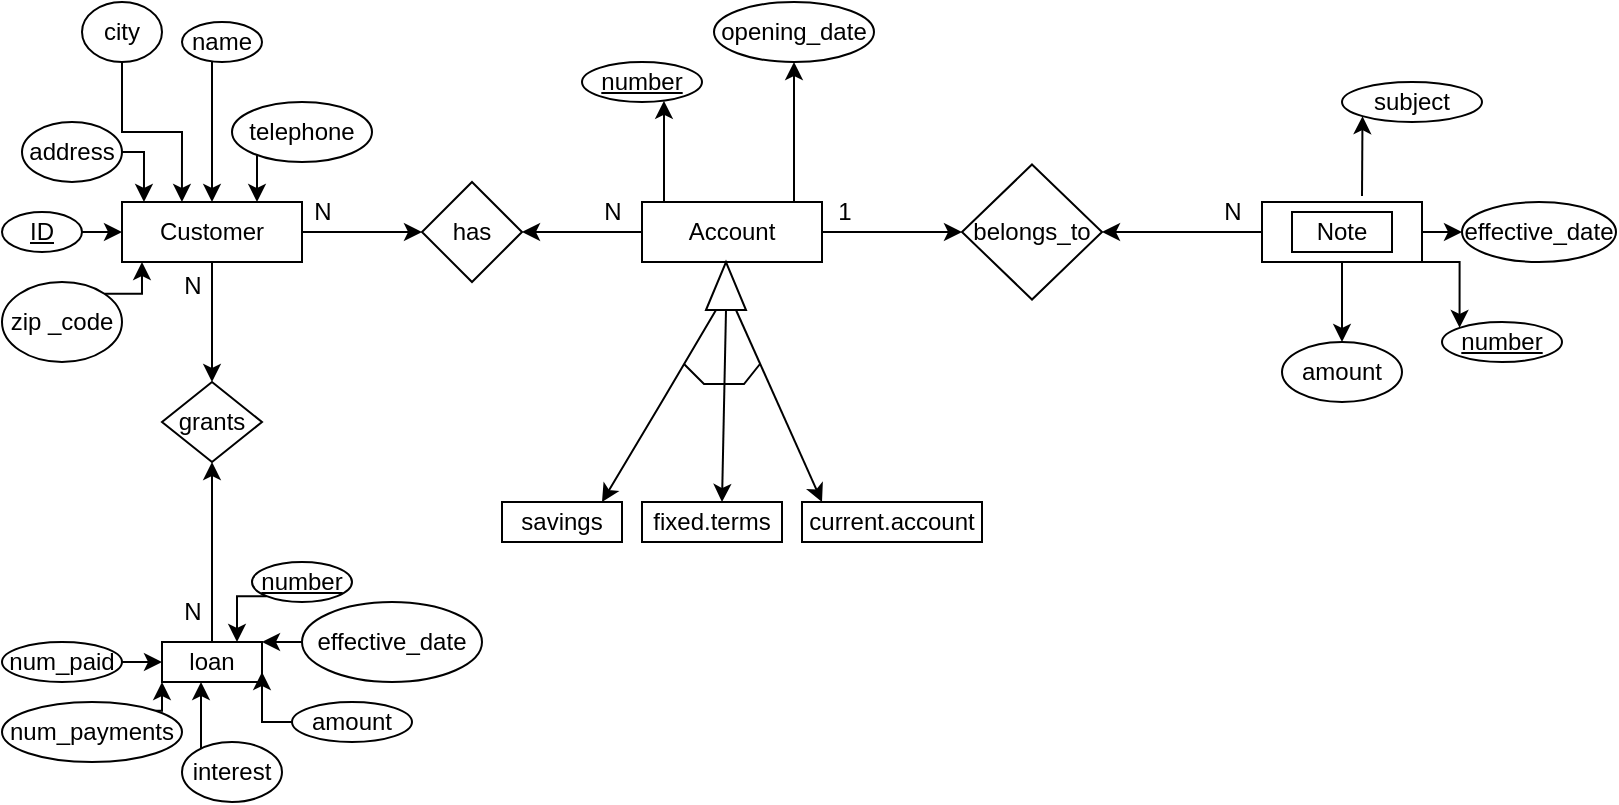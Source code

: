 <mxfile version="20.5.3" type="google"><diagram id="pQHyFonVh1IWQDTgww3N" name="Página-1"><mxGraphModel grid="1" page="1" gridSize="10" guides="1" tooltips="1" connect="1" arrows="1" fold="1" pageScale="1" pageWidth="827" pageHeight="1169" math="0" shadow="0"><root><mxCell id="0"/><mxCell id="1" parent="0"/><mxCell id="uX5cIG17KZIAMrZY7reB-6" style="edgeStyle=orthogonalEdgeStyle;rounded=0;orthogonalLoop=1;jettySize=auto;html=1;entryX=0;entryY=0.5;entryDx=0;entryDy=0;" edge="1" parent="1" source="uX5cIG17KZIAMrZY7reB-1" target="uX5cIG17KZIAMrZY7reB-2"><mxGeometry relative="1" as="geometry"/></mxCell><mxCell id="NRb7ZYabgfcFc_9QkXpJ-14" style="edgeStyle=orthogonalEdgeStyle;rounded=0;orthogonalLoop=1;jettySize=auto;html=1;exitX=0.5;exitY=1;exitDx=0;exitDy=0;entryX=0.5;entryY=0;entryDx=0;entryDy=0;" edge="1" parent="1" source="uX5cIG17KZIAMrZY7reB-1" target="NRb7ZYabgfcFc_9QkXpJ-13"><mxGeometry relative="1" as="geometry"/></mxCell><mxCell id="uX5cIG17KZIAMrZY7reB-1" value="Customer" style="whiteSpace=wrap;html=1;" vertex="1" parent="1"><mxGeometry x="80" y="130" width="90" height="30" as="geometry"/></mxCell><mxCell id="uX5cIG17KZIAMrZY7reB-7" style="edgeStyle=orthogonalEdgeStyle;rounded=0;orthogonalLoop=1;jettySize=auto;html=1;exitX=0;exitY=0.5;exitDx=0;exitDy=0;entryX=1;entryY=0.5;entryDx=0;entryDy=0;" edge="1" parent="1" source="uX5cIG17KZIAMrZY7reB-3" target="uX5cIG17KZIAMrZY7reB-2"><mxGeometry relative="1" as="geometry"/></mxCell><mxCell id="uX5cIG17KZIAMrZY7reB-2" value="has" style="rhombus;whiteSpace=wrap;html=1;" vertex="1" parent="1"><mxGeometry x="230" y="120" width="50" height="50" as="geometry"/></mxCell><mxCell id="uX5cIG17KZIAMrZY7reB-8" style="edgeStyle=orthogonalEdgeStyle;rounded=0;orthogonalLoop=1;jettySize=auto;html=1;exitX=1;exitY=0.5;exitDx=0;exitDy=0;entryX=0;entryY=0.5;entryDx=0;entryDy=0;" edge="1" parent="1" source="uX5cIG17KZIAMrZY7reB-3" target="uX5cIG17KZIAMrZY7reB-4"><mxGeometry relative="1" as="geometry"/></mxCell><mxCell id="uX5cIG17KZIAMrZY7reB-23" style="edgeStyle=orthogonalEdgeStyle;rounded=0;orthogonalLoop=1;jettySize=auto;html=1;exitX=0.25;exitY=0;exitDx=0;exitDy=0;" edge="1" parent="1"><mxGeometry relative="1" as="geometry"><Array as="points"><mxPoint x="351" y="130"/></Array><mxPoint x="363.5" y="130" as="sourcePoint"/><mxPoint x="351" y="79.428" as="targetPoint"/></mxGeometry></mxCell><mxCell id="uX5cIG17KZIAMrZY7reB-3" value="Account" style="whiteSpace=wrap;html=1;" vertex="1" parent="1"><mxGeometry x="340" y="130" width="90" height="30" as="geometry"/></mxCell><mxCell id="uX5cIG17KZIAMrZY7reB-9" style="edgeStyle=orthogonalEdgeStyle;rounded=0;orthogonalLoop=1;jettySize=auto;html=1;exitX=0;exitY=0.5;exitDx=0;exitDy=0;entryX=1;entryY=0.5;entryDx=0;entryDy=0;" edge="1" parent="1" source="uX5cIG17KZIAMrZY7reB-5" target="uX5cIG17KZIAMrZY7reB-4"><mxGeometry relative="1" as="geometry"/></mxCell><mxCell id="uX5cIG17KZIAMrZY7reB-4" value="belongs_to" style="rhombus;whiteSpace=wrap;html=1;" vertex="1" parent="1"><mxGeometry x="500" y="111.25" width="70" height="67.5" as="geometry"/></mxCell><mxCell id="uX5cIG17KZIAMrZY7reB-15" value="" style="edgeStyle=orthogonalEdgeStyle;rounded=0;orthogonalLoop=1;jettySize=auto;html=1;" edge="1" parent="1" source="uX5cIG17KZIAMrZY7reB-5" target="uX5cIG17KZIAMrZY7reB-14"><mxGeometry relative="1" as="geometry"/></mxCell><mxCell id="uX5cIG17KZIAMrZY7reB-5" value="note" style="whiteSpace=wrap;html=1;" vertex="1" parent="1"><mxGeometry x="650" y="130" width="80" height="30" as="geometry"/></mxCell><mxCell id="uX5cIG17KZIAMrZY7reB-10" value="N" style="text;html=1;align=center;verticalAlign=middle;resizable=0;points=[];autosize=1;strokeColor=none;fillColor=none;" vertex="1" parent="1"><mxGeometry x="165" y="120" width="30" height="30" as="geometry"/></mxCell><mxCell id="uX5cIG17KZIAMrZY7reB-11" value="N" style="text;html=1;align=center;verticalAlign=middle;resizable=0;points=[];autosize=1;strokeColor=none;fillColor=none;" vertex="1" parent="1"><mxGeometry x="310" y="120" width="30" height="30" as="geometry"/></mxCell><mxCell id="uX5cIG17KZIAMrZY7reB-12" value="N" style="text;html=1;align=center;verticalAlign=middle;resizable=0;points=[];autosize=1;strokeColor=none;fillColor=none;" vertex="1" parent="1"><mxGeometry x="620" y="120" width="30" height="30" as="geometry"/></mxCell><mxCell id="uX5cIG17KZIAMrZY7reB-13" value="Note" style="rounded=0;whiteSpace=wrap;html=1;" vertex="1" parent="1"><mxGeometry x="665" y="135" width="50" height="20" as="geometry"/></mxCell><mxCell id="uX5cIG17KZIAMrZY7reB-14" value="amount" style="ellipse;whiteSpace=wrap;html=1;" vertex="1" parent="1"><mxGeometry x="660" y="200" width="60" height="30" as="geometry"/></mxCell><mxCell id="uX5cIG17KZIAMrZY7reB-20" style="edgeStyle=orthogonalEdgeStyle;rounded=0;orthogonalLoop=1;jettySize=auto;html=1;exitX=1;exitY=1;exitDx=0;exitDy=0;entryX=0;entryY=0;entryDx=0;entryDy=0;" edge="1" parent="1" source="uX5cIG17KZIAMrZY7reB-5" target="uX5cIG17KZIAMrZY7reB-16"><mxGeometry relative="1" as="geometry"/></mxCell><mxCell id="uX5cIG17KZIAMrZY7reB-16" value="&lt;u&gt;number&lt;/u&gt;" style="ellipse;whiteSpace=wrap;html=1;" vertex="1" parent="1"><mxGeometry x="740" y="190" width="60" height="20" as="geometry"/></mxCell><mxCell id="uX5cIG17KZIAMrZY7reB-19" style="edgeStyle=orthogonalEdgeStyle;rounded=0;orthogonalLoop=1;jettySize=auto;html=1;exitX=1;exitY=0.5;exitDx=0;exitDy=0;entryX=0;entryY=0.5;entryDx=0;entryDy=0;" edge="1" parent="1" source="uX5cIG17KZIAMrZY7reB-5" target="uX5cIG17KZIAMrZY7reB-17"><mxGeometry relative="1" as="geometry"/></mxCell><mxCell id="uX5cIG17KZIAMrZY7reB-17" value="effective_date" style="ellipse;whiteSpace=wrap;html=1;" vertex="1" parent="1"><mxGeometry x="750" y="130" width="77" height="30" as="geometry"/></mxCell><mxCell id="uX5cIG17KZIAMrZY7reB-21" style="edgeStyle=orthogonalEdgeStyle;rounded=0;orthogonalLoop=1;jettySize=auto;html=1;exitX=0.625;exitY=-0.1;exitDx=0;exitDy=0;entryX=0;entryY=1;entryDx=0;entryDy=0;exitPerimeter=0;" edge="1" parent="1" source="uX5cIG17KZIAMrZY7reB-5" target="uX5cIG17KZIAMrZY7reB-18"><mxGeometry relative="1" as="geometry"/></mxCell><mxCell id="uX5cIG17KZIAMrZY7reB-18" value="subject" style="ellipse;whiteSpace=wrap;html=1;" vertex="1" parent="1"><mxGeometry x="690" y="70" width="70" height="20" as="geometry"/></mxCell><mxCell id="uX5cIG17KZIAMrZY7reB-22" value="&lt;u&gt;number&lt;/u&gt;" style="ellipse;whiteSpace=wrap;html=1;" vertex="1" parent="1"><mxGeometry x="310" y="60" width="60" height="20" as="geometry"/></mxCell><mxCell id="uX5cIG17KZIAMrZY7reB-25" style="edgeStyle=orthogonalEdgeStyle;rounded=0;orthogonalLoop=1;jettySize=auto;html=1;entryX=0.5;entryY=1;entryDx=0;entryDy=0;" edge="1" parent="1" target="uX5cIG17KZIAMrZY7reB-24"><mxGeometry relative="1" as="geometry"><Array as="points"><mxPoint x="416" y="130"/><mxPoint x="416" y="70"/></Array><mxPoint x="414" y="130" as="sourcePoint"/></mxGeometry></mxCell><mxCell id="uX5cIG17KZIAMrZY7reB-24" value="opening_date" style="ellipse;whiteSpace=wrap;html=1;" vertex="1" parent="1"><mxGeometry x="376" y="30" width="80" height="30" as="geometry"/></mxCell><mxCell id="NRb7ZYabgfcFc_9QkXpJ-2" value="" style="triangle;whiteSpace=wrap;html=1;rotation=-90;" vertex="1" parent="1"><mxGeometry x="370" y="162" width="24" height="20" as="geometry"/></mxCell><mxCell id="NRb7ZYabgfcFc_9QkXpJ-5" value="" style="curved=1;endArrow=classic;html=1;rounded=0;exitX=0;exitY=0.25;exitDx=0;exitDy=0;" edge="1" parent="1" source="NRb7ZYabgfcFc_9QkXpJ-2"><mxGeometry width="50" height="50" relative="1" as="geometry"><mxPoint x="390" y="260" as="sourcePoint"/><mxPoint x="320" y="280" as="targetPoint"/><Array as="points"><mxPoint x="350" y="230"/></Array></mxGeometry></mxCell><mxCell id="NRb7ZYabgfcFc_9QkXpJ-6" value="" style="curved=1;endArrow=classic;html=1;rounded=0;exitX=0;exitY=0.5;exitDx=0;exitDy=0;" edge="1" parent="1" source="NRb7ZYabgfcFc_9QkXpJ-2"><mxGeometry width="50" height="50" relative="1" as="geometry"><mxPoint x="387" y="194" as="sourcePoint"/><mxPoint x="380" y="280" as="targetPoint"/><Array as="points"/></mxGeometry></mxCell><mxCell id="NRb7ZYabgfcFc_9QkXpJ-7" value="" style="curved=1;endArrow=classic;html=1;rounded=0;exitX=0;exitY=0.75;exitDx=0;exitDy=0;" edge="1" parent="1" source="NRb7ZYabgfcFc_9QkXpJ-2"><mxGeometry width="50" height="50" relative="1" as="geometry"><mxPoint x="397" y="204" as="sourcePoint"/><mxPoint x="430" y="280" as="targetPoint"/><Array as="points"/></mxGeometry></mxCell><mxCell id="NRb7ZYabgfcFc_9QkXpJ-8" value="savings" style="whiteSpace=wrap;html=1;" vertex="1" parent="1"><mxGeometry x="270" y="280" width="60" height="20" as="geometry"/></mxCell><mxCell id="NRb7ZYabgfcFc_9QkXpJ-11" value="fixed.terms" style="whiteSpace=wrap;html=1;" vertex="1" parent="1"><mxGeometry x="340" y="280" width="70" height="20" as="geometry"/></mxCell><mxCell id="NRb7ZYabgfcFc_9QkXpJ-12" value="current.account" style="whiteSpace=wrap;html=1;" vertex="1" parent="1"><mxGeometry x="420" y="280" width="90" height="20" as="geometry"/></mxCell><mxCell id="NRb7ZYabgfcFc_9QkXpJ-13" value="grants" style="rhombus;whiteSpace=wrap;html=1;" vertex="1" parent="1"><mxGeometry x="100" y="220" width="50" height="40" as="geometry"/></mxCell><mxCell id="NRb7ZYabgfcFc_9QkXpJ-16" style="edgeStyle=orthogonalEdgeStyle;rounded=0;orthogonalLoop=1;jettySize=auto;html=1;exitX=0.5;exitY=0;exitDx=0;exitDy=0;entryX=0.5;entryY=1;entryDx=0;entryDy=0;" edge="1" parent="1" source="NRb7ZYabgfcFc_9QkXpJ-15" target="NRb7ZYabgfcFc_9QkXpJ-13"><mxGeometry relative="1" as="geometry"/></mxCell><mxCell id="NRb7ZYabgfcFc_9QkXpJ-15" value="loan" style="whiteSpace=wrap;html=1;" vertex="1" parent="1"><mxGeometry x="100" y="350" width="50" height="20" as="geometry"/></mxCell><mxCell id="NRb7ZYabgfcFc_9QkXpJ-17" value="" style="endArrow=none;html=1;rounded=0;" edge="1" parent="1"><mxGeometry width="50" height="50" relative="1" as="geometry"><mxPoint x="361" y="211" as="sourcePoint"/><mxPoint x="399" y="211" as="targetPoint"/><Array as="points"><mxPoint x="371" y="221"/><mxPoint x="391" y="221"/></Array></mxGeometry></mxCell><mxCell id="NRb7ZYabgfcFc_9QkXpJ-18" value="N" style="text;html=1;align=center;verticalAlign=middle;resizable=0;points=[];autosize=1;strokeColor=none;fillColor=none;" vertex="1" parent="1"><mxGeometry x="100" y="320" width="30" height="30" as="geometry"/></mxCell><mxCell id="NRb7ZYabgfcFc_9QkXpJ-19" value="N" style="text;html=1;align=center;verticalAlign=middle;resizable=0;points=[];autosize=1;strokeColor=none;fillColor=none;" vertex="1" parent="1"><mxGeometry x="100" y="157" width="30" height="30" as="geometry"/></mxCell><mxCell id="NRb7ZYabgfcFc_9QkXpJ-25" style="edgeStyle=orthogonalEdgeStyle;rounded=0;orthogonalLoop=1;jettySize=auto;html=1;exitX=0;exitY=1;exitDx=0;exitDy=0;entryX=0.75;entryY=0;entryDx=0;entryDy=0;" edge="1" parent="1" source="NRb7ZYabgfcFc_9QkXpJ-20" target="NRb7ZYabgfcFc_9QkXpJ-15"><mxGeometry relative="1" as="geometry"/></mxCell><mxCell id="NRb7ZYabgfcFc_9QkXpJ-20" value="&lt;u&gt;number&lt;/u&gt;" style="ellipse;whiteSpace=wrap;html=1;" vertex="1" parent="1"><mxGeometry x="145" y="310" width="50" height="20" as="geometry"/></mxCell><mxCell id="NRb7ZYabgfcFc_9QkXpJ-26" style="edgeStyle=orthogonalEdgeStyle;rounded=0;orthogonalLoop=1;jettySize=auto;html=1;exitX=0;exitY=0.5;exitDx=0;exitDy=0;entryX=1;entryY=0;entryDx=0;entryDy=0;" edge="1" parent="1" source="NRb7ZYabgfcFc_9QkXpJ-21" target="NRb7ZYabgfcFc_9QkXpJ-15"><mxGeometry relative="1" as="geometry"/></mxCell><mxCell id="NRb7ZYabgfcFc_9QkXpJ-21" value="effective_date" style="ellipse;whiteSpace=wrap;html=1;" vertex="1" parent="1"><mxGeometry x="170" y="330" width="90" height="40" as="geometry"/></mxCell><mxCell id="NRb7ZYabgfcFc_9QkXpJ-27" style="edgeStyle=orthogonalEdgeStyle;rounded=0;orthogonalLoop=1;jettySize=auto;html=1;exitX=0;exitY=0.5;exitDx=0;exitDy=0;entryX=1;entryY=0.75;entryDx=0;entryDy=0;" edge="1" parent="1" source="NRb7ZYabgfcFc_9QkXpJ-22" target="NRb7ZYabgfcFc_9QkXpJ-15"><mxGeometry relative="1" as="geometry"/></mxCell><mxCell id="NRb7ZYabgfcFc_9QkXpJ-22" value="amount" style="ellipse;whiteSpace=wrap;html=1;" vertex="1" parent="1"><mxGeometry x="165" y="380" width="60" height="20" as="geometry"/></mxCell><mxCell id="NRb7ZYabgfcFc_9QkXpJ-28" style="edgeStyle=orthogonalEdgeStyle;rounded=0;orthogonalLoop=1;jettySize=auto;html=1;exitX=0;exitY=0;exitDx=0;exitDy=0;entryX=0.25;entryY=1;entryDx=0;entryDy=0;" edge="1" parent="1"><mxGeometry relative="1" as="geometry"><mxPoint x="124.322" y="404.393" as="sourcePoint"/><mxPoint x="119.5" y="370" as="targetPoint"/></mxGeometry></mxCell><mxCell id="NRb7ZYabgfcFc_9QkXpJ-23" value="interest" style="ellipse;whiteSpace=wrap;html=1;" vertex="1" parent="1"><mxGeometry x="110" y="400" width="50" height="30" as="geometry"/></mxCell><mxCell id="NRb7ZYabgfcFc_9QkXpJ-24" value="1" style="text;html=1;align=center;verticalAlign=middle;resizable=0;points=[];autosize=1;strokeColor=none;fillColor=none;" vertex="1" parent="1"><mxGeometry x="426" y="120" width="30" height="30" as="geometry"/></mxCell><mxCell id="NRb7ZYabgfcFc_9QkXpJ-30" style="edgeStyle=orthogonalEdgeStyle;rounded=0;orthogonalLoop=1;jettySize=auto;html=1;exitX=1;exitY=0;exitDx=0;exitDy=0;entryX=0;entryY=1;entryDx=0;entryDy=0;" edge="1" parent="1" source="NRb7ZYabgfcFc_9QkXpJ-29" target="NRb7ZYabgfcFc_9QkXpJ-15"><mxGeometry relative="1" as="geometry"/></mxCell><mxCell id="NRb7ZYabgfcFc_9QkXpJ-29" value="num_payments" style="ellipse;whiteSpace=wrap;html=1;" vertex="1" parent="1"><mxGeometry x="20" y="380" width="90" height="30" as="geometry"/></mxCell><mxCell id="NRb7ZYabgfcFc_9QkXpJ-34" style="edgeStyle=orthogonalEdgeStyle;rounded=0;orthogonalLoop=1;jettySize=auto;html=1;exitX=1;exitY=0.5;exitDx=0;exitDy=0;entryX=0;entryY=0.5;entryDx=0;entryDy=0;" edge="1" parent="1" source="NRb7ZYabgfcFc_9QkXpJ-31" target="NRb7ZYabgfcFc_9QkXpJ-15"><mxGeometry relative="1" as="geometry"/></mxCell><mxCell id="NRb7ZYabgfcFc_9QkXpJ-31" value="num_paid" style="ellipse;whiteSpace=wrap;html=1;" vertex="1" parent="1"><mxGeometry x="20" y="350" width="60" height="20" as="geometry"/></mxCell><mxCell id="NRb7ZYabgfcFc_9QkXpJ-42" style="edgeStyle=orthogonalEdgeStyle;rounded=0;orthogonalLoop=1;jettySize=auto;html=1;exitX=1;exitY=0.5;exitDx=0;exitDy=0;entryX=0;entryY=0.5;entryDx=0;entryDy=0;" edge="1" parent="1" source="NRb7ZYabgfcFc_9QkXpJ-35" target="uX5cIG17KZIAMrZY7reB-1"><mxGeometry relative="1" as="geometry"/></mxCell><mxCell id="NRb7ZYabgfcFc_9QkXpJ-35" value="&lt;u&gt;ID&lt;/u&gt;" style="ellipse;whiteSpace=wrap;html=1;" vertex="1" parent="1"><mxGeometry x="20" y="135" width="40" height="20" as="geometry"/></mxCell><mxCell id="NRb7ZYabgfcFc_9QkXpJ-43" style="edgeStyle=orthogonalEdgeStyle;rounded=0;orthogonalLoop=1;jettySize=auto;html=1;exitX=1;exitY=0.5;exitDx=0;exitDy=0;entryX=0.122;entryY=0;entryDx=0;entryDy=0;entryPerimeter=0;" edge="1" parent="1" source="NRb7ZYabgfcFc_9QkXpJ-36" target="uX5cIG17KZIAMrZY7reB-1"><mxGeometry relative="1" as="geometry"/></mxCell><mxCell id="NRb7ZYabgfcFc_9QkXpJ-36" value="address" style="ellipse;whiteSpace=wrap;html=1;" vertex="1" parent="1"><mxGeometry x="30" y="90" width="50" height="30" as="geometry"/></mxCell><mxCell id="NRb7ZYabgfcFc_9QkXpJ-44" style="edgeStyle=orthogonalEdgeStyle;rounded=0;orthogonalLoop=1;jettySize=auto;html=1;exitX=0.5;exitY=1;exitDx=0;exitDy=0;entryX=0.333;entryY=0;entryDx=0;entryDy=0;entryPerimeter=0;" edge="1" parent="1" source="NRb7ZYabgfcFc_9QkXpJ-37" target="uX5cIG17KZIAMrZY7reB-1"><mxGeometry relative="1" as="geometry"/></mxCell><mxCell id="NRb7ZYabgfcFc_9QkXpJ-37" value="city" style="ellipse;whiteSpace=wrap;html=1;" vertex="1" parent="1"><mxGeometry x="60" y="30" width="40" height="30" as="geometry"/></mxCell><mxCell id="NRb7ZYabgfcFc_9QkXpJ-41" style="edgeStyle=orthogonalEdgeStyle;rounded=0;orthogonalLoop=1;jettySize=auto;html=1;exitX=1;exitY=0;exitDx=0;exitDy=0;entryX=0.111;entryY=1;entryDx=0;entryDy=0;entryPerimeter=0;" edge="1" parent="1" source="NRb7ZYabgfcFc_9QkXpJ-38" target="uX5cIG17KZIAMrZY7reB-1"><mxGeometry relative="1" as="geometry"/></mxCell><mxCell id="NRb7ZYabgfcFc_9QkXpJ-38" value="zip _code" style="ellipse;whiteSpace=wrap;html=1;" vertex="1" parent="1"><mxGeometry x="20" y="170" width="60" height="40" as="geometry"/></mxCell><mxCell id="NRb7ZYabgfcFc_9QkXpJ-45" style="edgeStyle=orthogonalEdgeStyle;rounded=0;orthogonalLoop=1;jettySize=auto;html=1;exitX=0;exitY=1;exitDx=0;exitDy=0;entryX=0.75;entryY=0;entryDx=0;entryDy=0;" edge="1" parent="1" source="NRb7ZYabgfcFc_9QkXpJ-39" target="uX5cIG17KZIAMrZY7reB-1"><mxGeometry relative="1" as="geometry"/></mxCell><mxCell id="NRb7ZYabgfcFc_9QkXpJ-39" value="telephone" style="ellipse;whiteSpace=wrap;html=1;" vertex="1" parent="1"><mxGeometry x="135" y="80" width="70" height="30" as="geometry"/></mxCell><mxCell id="NRb7ZYabgfcFc_9QkXpJ-49" style="edgeStyle=orthogonalEdgeStyle;rounded=0;orthogonalLoop=1;jettySize=auto;html=1;exitX=0;exitY=1;exitDx=0;exitDy=0;entryX=0.5;entryY=0;entryDx=0;entryDy=0;" edge="1" parent="1" source="NRb7ZYabgfcFc_9QkXpJ-47" target="uX5cIG17KZIAMrZY7reB-1"><mxGeometry relative="1" as="geometry"><Array as="points"><mxPoint x="125" y="57"/></Array></mxGeometry></mxCell><mxCell id="NRb7ZYabgfcFc_9QkXpJ-47" value="name" style="ellipse;whiteSpace=wrap;html=1;" vertex="1" parent="1"><mxGeometry x="110" y="40" width="40" height="20" as="geometry"/></mxCell></root></mxGraphModel></diagram></mxfile>
